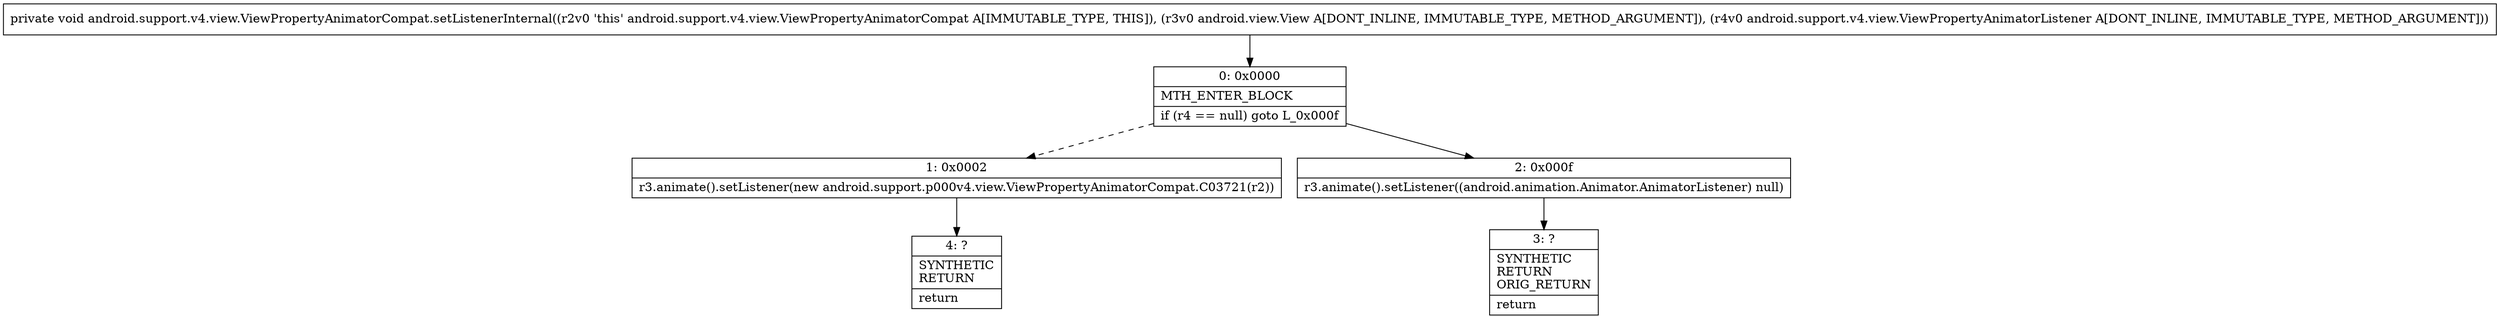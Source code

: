 digraph "CFG forandroid.support.v4.view.ViewPropertyAnimatorCompat.setListenerInternal(Landroid\/view\/View;Landroid\/support\/v4\/view\/ViewPropertyAnimatorListener;)V" {
Node_0 [shape=record,label="{0\:\ 0x0000|MTH_ENTER_BLOCK\l|if (r4 == null) goto L_0x000f\l}"];
Node_1 [shape=record,label="{1\:\ 0x0002|r3.animate().setListener(new android.support.p000v4.view.ViewPropertyAnimatorCompat.C03721(r2))\l}"];
Node_2 [shape=record,label="{2\:\ 0x000f|r3.animate().setListener((android.animation.Animator.AnimatorListener) null)\l}"];
Node_3 [shape=record,label="{3\:\ ?|SYNTHETIC\lRETURN\lORIG_RETURN\l|return\l}"];
Node_4 [shape=record,label="{4\:\ ?|SYNTHETIC\lRETURN\l|return\l}"];
MethodNode[shape=record,label="{private void android.support.v4.view.ViewPropertyAnimatorCompat.setListenerInternal((r2v0 'this' android.support.v4.view.ViewPropertyAnimatorCompat A[IMMUTABLE_TYPE, THIS]), (r3v0 android.view.View A[DONT_INLINE, IMMUTABLE_TYPE, METHOD_ARGUMENT]), (r4v0 android.support.v4.view.ViewPropertyAnimatorListener A[DONT_INLINE, IMMUTABLE_TYPE, METHOD_ARGUMENT])) }"];
MethodNode -> Node_0;
Node_0 -> Node_1[style=dashed];
Node_0 -> Node_2;
Node_1 -> Node_4;
Node_2 -> Node_3;
}

